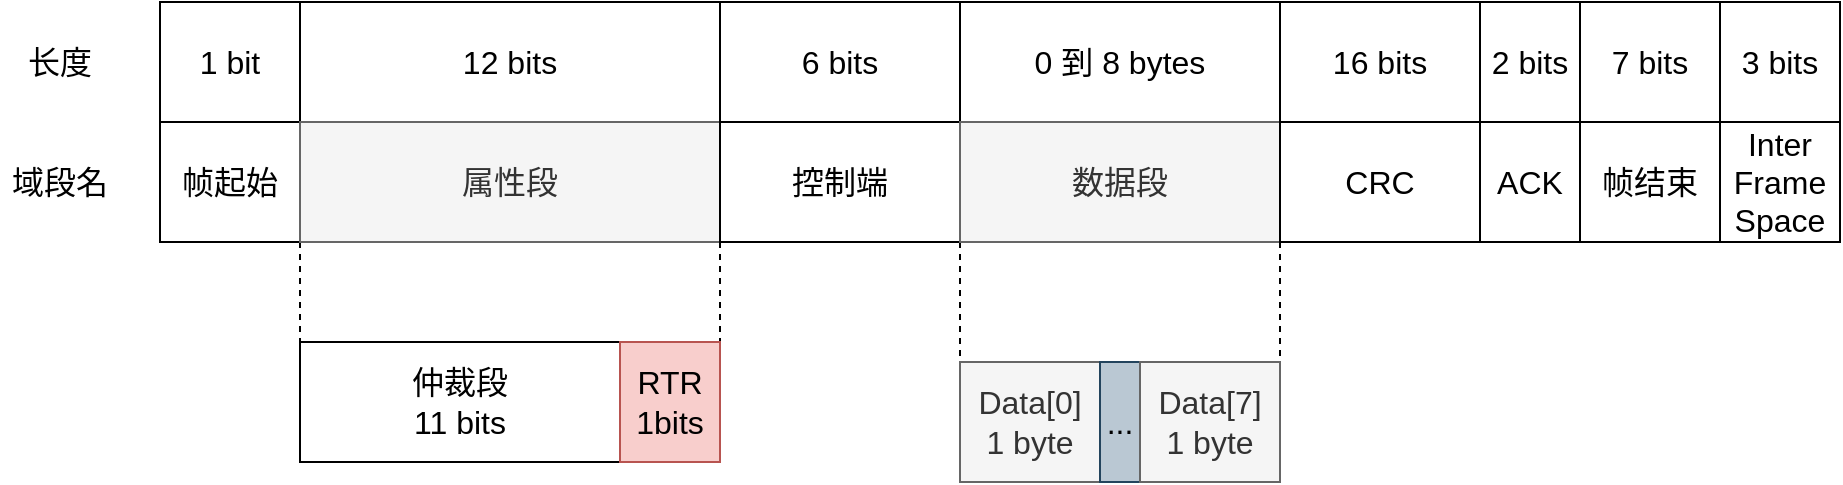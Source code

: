 <mxfile version="20.0.1" type="github">
  <diagram id="qDuXx8DXv64zPRxKYTdS" name="Page-1">
    <mxGraphModel dx="750" dy="1207" grid="1" gridSize="10" guides="1" tooltips="1" connect="1" arrows="1" fold="1" page="1" pageScale="1" pageWidth="827" pageHeight="1169" background="#FFFFFF" math="0" shadow="0">
      <root>
        <mxCell id="0" />
        <mxCell id="1" parent="0" />
        <mxCell id="42I9Sob4N83Rf_WigOP_-1" value="1 bit" style="rounded=0;whiteSpace=wrap;html=1;fontSize=16;" vertex="1" parent="1">
          <mxGeometry x="140" y="680" width="70" height="60" as="geometry" />
        </mxCell>
        <mxCell id="42I9Sob4N83Rf_WigOP_-22" style="edgeStyle=orthogonalEdgeStyle;rounded=0;orthogonalLoop=1;jettySize=auto;html=1;exitX=1;exitY=1;exitDx=0;exitDy=0;entryX=0;entryY=0;entryDx=0;entryDy=0;endArrow=none;endFill=0;dashed=1;fontSize=16;" edge="1" parent="1" source="42I9Sob4N83Rf_WigOP_-2" target="42I9Sob4N83Rf_WigOP_-20">
          <mxGeometry relative="1" as="geometry" />
        </mxCell>
        <mxCell id="42I9Sob4N83Rf_WigOP_-2" value="帧起始" style="rounded=0;whiteSpace=wrap;html=1;fontSize=16;" vertex="1" parent="1">
          <mxGeometry x="140" y="740" width="70" height="60" as="geometry" />
        </mxCell>
        <mxCell id="42I9Sob4N83Rf_WigOP_-3" value="长度" style="text;html=1;strokeColor=none;fillColor=none;align=center;verticalAlign=middle;whiteSpace=wrap;rounded=0;fontSize=16;" vertex="1" parent="1">
          <mxGeometry x="60" y="695" width="60" height="30" as="geometry" />
        </mxCell>
        <mxCell id="42I9Sob4N83Rf_WigOP_-4" value="域段名" style="text;html=1;strokeColor=none;fillColor=none;align=center;verticalAlign=middle;whiteSpace=wrap;rounded=0;fontSize=16;" vertex="1" parent="1">
          <mxGeometry x="60" y="755" width="60" height="30" as="geometry" />
        </mxCell>
        <mxCell id="42I9Sob4N83Rf_WigOP_-5" value="12 bits" style="rounded=0;whiteSpace=wrap;html=1;fontSize=16;" vertex="1" parent="1">
          <mxGeometry x="210" y="680" width="210" height="60" as="geometry" />
        </mxCell>
        <mxCell id="42I9Sob4N83Rf_WigOP_-6" value="属性段" style="rounded=0;whiteSpace=wrap;html=1;fontSize=16;fillColor=#f5f5f5;fontColor=#333333;strokeColor=#666666;" vertex="1" parent="1">
          <mxGeometry x="210" y="740" width="210" height="60" as="geometry" />
        </mxCell>
        <mxCell id="42I9Sob4N83Rf_WigOP_-7" value="6 bits" style="rounded=0;whiteSpace=wrap;html=1;fontSize=16;" vertex="1" parent="1">
          <mxGeometry x="420" y="680" width="120" height="60" as="geometry" />
        </mxCell>
        <mxCell id="42I9Sob4N83Rf_WigOP_-25" style="edgeStyle=orthogonalEdgeStyle;rounded=0;orthogonalLoop=1;jettySize=auto;html=1;exitX=0;exitY=1;exitDx=0;exitDy=0;entryX=1;entryY=0;entryDx=0;entryDy=0;dashed=1;endArrow=none;endFill=0;fontSize=16;" edge="1" parent="1" source="42I9Sob4N83Rf_WigOP_-8" target="42I9Sob4N83Rf_WigOP_-24">
          <mxGeometry relative="1" as="geometry" />
        </mxCell>
        <mxCell id="42I9Sob4N83Rf_WigOP_-30" style="edgeStyle=orthogonalEdgeStyle;rounded=0;orthogonalLoop=1;jettySize=auto;html=1;exitX=1;exitY=1;exitDx=0;exitDy=0;entryX=0;entryY=0;entryDx=0;entryDy=0;dashed=1;endArrow=none;endFill=0;fontSize=16;" edge="1" parent="1" source="42I9Sob4N83Rf_WigOP_-8" target="42I9Sob4N83Rf_WigOP_-26">
          <mxGeometry relative="1" as="geometry" />
        </mxCell>
        <mxCell id="42I9Sob4N83Rf_WigOP_-8" value="控制端" style="rounded=0;whiteSpace=wrap;html=1;fontSize=16;" vertex="1" parent="1">
          <mxGeometry x="420" y="740" width="120" height="60" as="geometry" />
        </mxCell>
        <mxCell id="42I9Sob4N83Rf_WigOP_-9" value="0 到 8 bytes" style="rounded=0;whiteSpace=wrap;html=1;fontSize=16;" vertex="1" parent="1">
          <mxGeometry x="540" y="680" width="160" height="60" as="geometry" />
        </mxCell>
        <mxCell id="42I9Sob4N83Rf_WigOP_-31" style="edgeStyle=orthogonalEdgeStyle;rounded=0;orthogonalLoop=1;jettySize=auto;html=1;exitX=1;exitY=1;exitDx=0;exitDy=0;entryX=1;entryY=0;entryDx=0;entryDy=0;dashed=1;endArrow=none;endFill=0;fontSize=16;" edge="1" parent="1" source="42I9Sob4N83Rf_WigOP_-10" target="42I9Sob4N83Rf_WigOP_-28">
          <mxGeometry relative="1" as="geometry" />
        </mxCell>
        <mxCell id="42I9Sob4N83Rf_WigOP_-10" value="数据段" style="rounded=0;whiteSpace=wrap;html=1;fontSize=16;fillColor=#f5f5f5;fontColor=#333333;strokeColor=#666666;" vertex="1" parent="1">
          <mxGeometry x="540" y="740" width="160" height="60" as="geometry" />
        </mxCell>
        <mxCell id="42I9Sob4N83Rf_WigOP_-11" value="16 bits" style="rounded=0;whiteSpace=wrap;html=1;fontSize=16;" vertex="1" parent="1">
          <mxGeometry x="700" y="680" width="100" height="60" as="geometry" />
        </mxCell>
        <mxCell id="42I9Sob4N83Rf_WigOP_-12" value="CRC" style="rounded=0;whiteSpace=wrap;html=1;fontSize=16;" vertex="1" parent="1">
          <mxGeometry x="700" y="740" width="100" height="60" as="geometry" />
        </mxCell>
        <mxCell id="42I9Sob4N83Rf_WigOP_-13" value="2 bits" style="rounded=0;whiteSpace=wrap;html=1;fontSize=16;" vertex="1" parent="1">
          <mxGeometry x="800" y="680" width="50" height="60" as="geometry" />
        </mxCell>
        <mxCell id="42I9Sob4N83Rf_WigOP_-14" value="7 bits" style="whiteSpace=wrap;html=1;rounded=0;fontSize=16;" vertex="1" parent="1">
          <mxGeometry x="850" y="680" width="70" height="60" as="geometry" />
        </mxCell>
        <mxCell id="42I9Sob4N83Rf_WigOP_-16" value="ACK" style="rounded=0;whiteSpace=wrap;html=1;fontSize=16;" vertex="1" parent="1">
          <mxGeometry x="800" y="740" width="50" height="60" as="geometry" />
        </mxCell>
        <mxCell id="42I9Sob4N83Rf_WigOP_-17" value="帧结束" style="rounded=0;whiteSpace=wrap;html=1;fontSize=16;" vertex="1" parent="1">
          <mxGeometry x="850" y="740" width="70" height="60" as="geometry" />
        </mxCell>
        <mxCell id="42I9Sob4N83Rf_WigOP_-18" value="3 bits" style="rounded=0;whiteSpace=wrap;html=1;fontSize=16;" vertex="1" parent="1">
          <mxGeometry x="920" y="680" width="60" height="60" as="geometry" />
        </mxCell>
        <mxCell id="42I9Sob4N83Rf_WigOP_-19" value="Inter&lt;br style=&quot;font-size: 16px;&quot;&gt;Frame&lt;br style=&quot;font-size: 16px;&quot;&gt;Space" style="rounded=0;whiteSpace=wrap;html=1;fontSize=16;" vertex="1" parent="1">
          <mxGeometry x="920" y="740" width="60" height="60" as="geometry" />
        </mxCell>
        <mxCell id="42I9Sob4N83Rf_WigOP_-20" value="仲裁段&lt;br style=&quot;font-size: 16px;&quot;&gt;11 bits" style="rounded=0;whiteSpace=wrap;html=1;fontSize=16;" vertex="1" parent="1">
          <mxGeometry x="210" y="850" width="160" height="60" as="geometry" />
        </mxCell>
        <mxCell id="42I9Sob4N83Rf_WigOP_-24" value="RTR&lt;br style=&quot;font-size: 16px;&quot;&gt;1bits" style="rounded=0;whiteSpace=wrap;html=1;fontSize=16;fillColor=#f8cecc;strokeColor=#b85450;" vertex="1" parent="1">
          <mxGeometry x="370" y="850" width="50" height="60" as="geometry" />
        </mxCell>
        <mxCell id="42I9Sob4N83Rf_WigOP_-26" value="Data[0]&lt;br style=&quot;font-size: 16px;&quot;&gt;1 byte" style="rounded=0;whiteSpace=wrap;html=1;fontSize=16;fillColor=#f5f5f5;fontColor=#333333;strokeColor=#666666;" vertex="1" parent="1">
          <mxGeometry x="540" y="860" width="70" height="60" as="geometry" />
        </mxCell>
        <mxCell id="42I9Sob4N83Rf_WigOP_-27" value="..." style="rounded=0;whiteSpace=wrap;html=1;fontSize=16;fillColor=#bac8d3;strokeColor=#23445d;" vertex="1" parent="1">
          <mxGeometry x="610" y="860" width="20" height="60" as="geometry" />
        </mxCell>
        <mxCell id="42I9Sob4N83Rf_WigOP_-28" value="Data[7]&lt;br style=&quot;font-size: 16px;&quot;&gt;1 byte" style="rounded=0;whiteSpace=wrap;html=1;fontSize=16;fillColor=#f5f5f5;fontColor=#333333;strokeColor=#666666;" vertex="1" parent="1">
          <mxGeometry x="630" y="860" width="70" height="60" as="geometry" />
        </mxCell>
      </root>
    </mxGraphModel>
  </diagram>
</mxfile>
